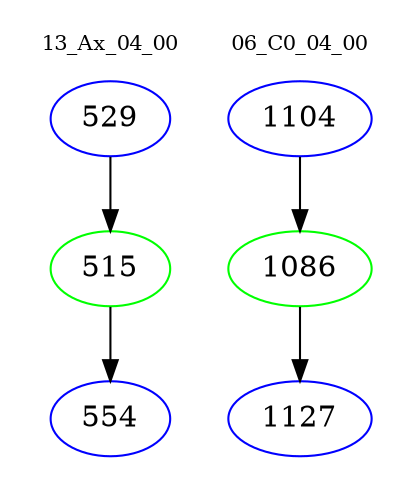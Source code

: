 digraph{
subgraph cluster_0 {
color = white
label = "13_Ax_04_00";
fontsize=10;
T0_529 [label="529", color="blue"]
T0_529 -> T0_515 [color="black"]
T0_515 [label="515", color="green"]
T0_515 -> T0_554 [color="black"]
T0_554 [label="554", color="blue"]
}
subgraph cluster_1 {
color = white
label = "06_C0_04_00";
fontsize=10;
T1_1104 [label="1104", color="blue"]
T1_1104 -> T1_1086 [color="black"]
T1_1086 [label="1086", color="green"]
T1_1086 -> T1_1127 [color="black"]
T1_1127 [label="1127", color="blue"]
}
}
